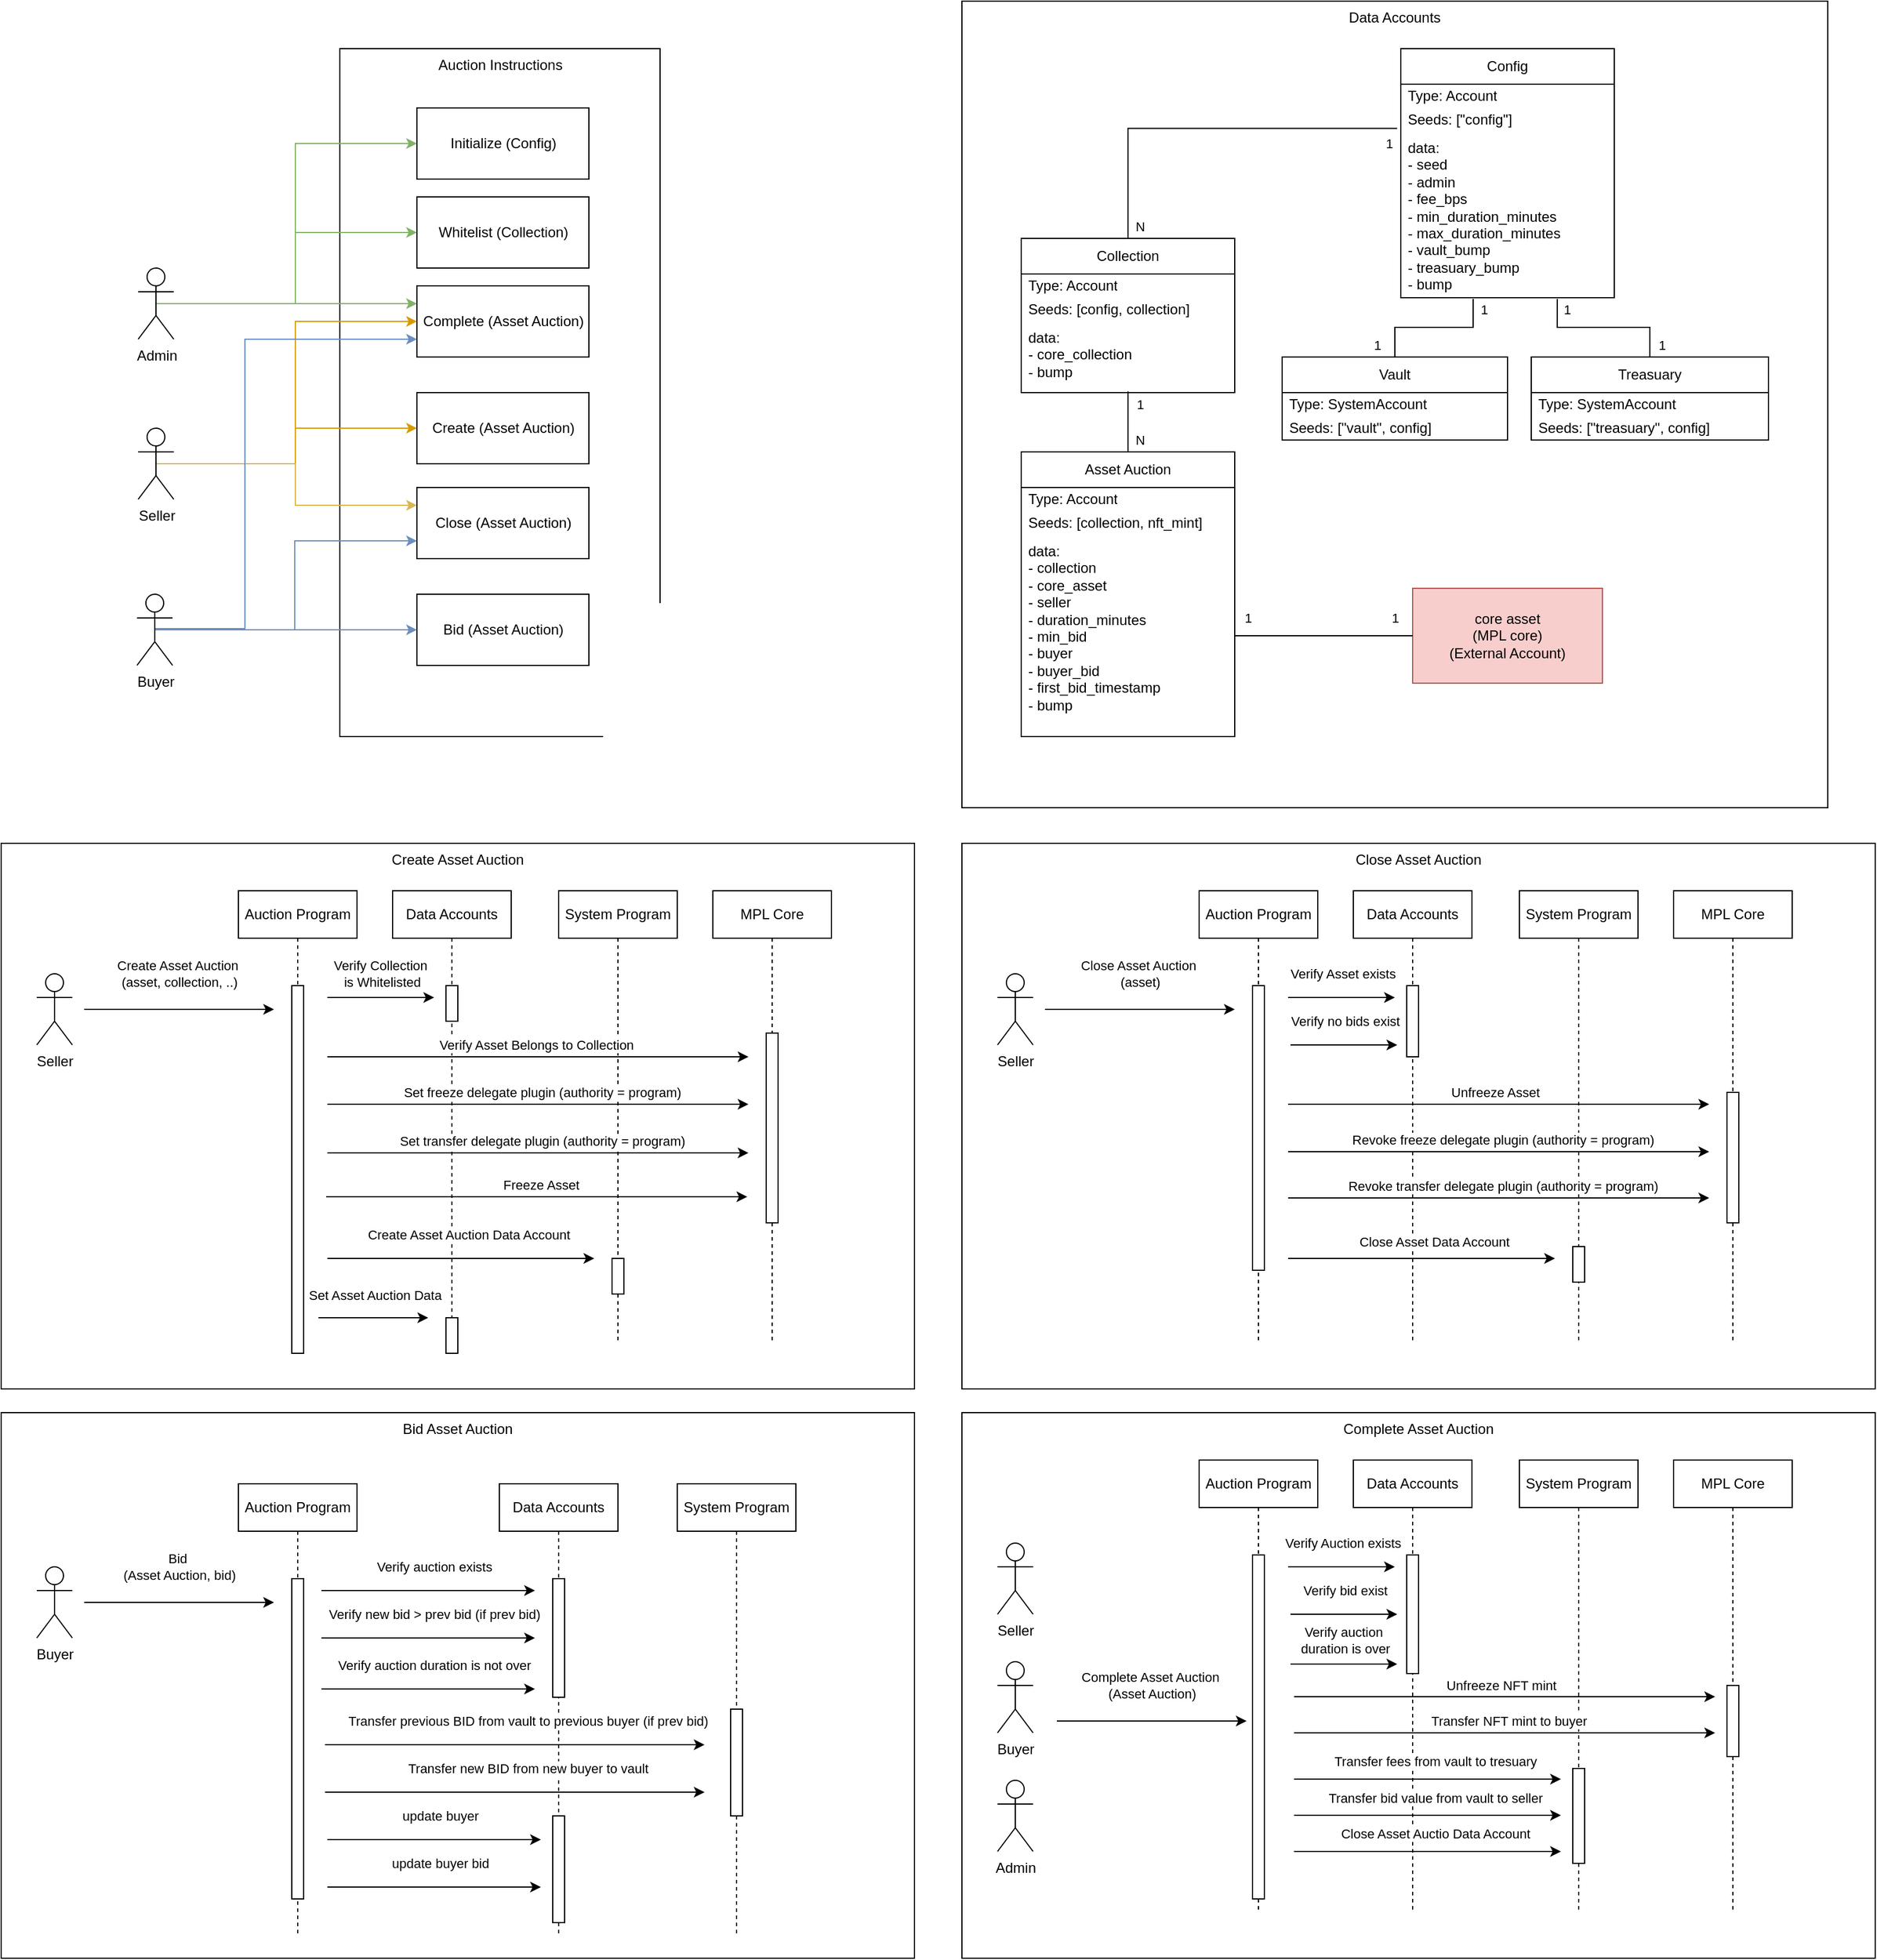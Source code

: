 <mxfile version="24.7.7">
  <diagram name="Page-1" id="YPRP4UBtz6tt8EcrqUHi">
    <mxGraphModel dx="2093" dy="923" grid="1" gridSize="10" guides="1" tooltips="1" connect="1" arrows="1" fold="1" page="1" pageScale="1" pageWidth="850" pageHeight="1100" math="0" shadow="0">
      <root>
        <mxCell id="0" />
        <mxCell id="1" parent="0" />
        <mxCell id="JdrKKOG5aQnSsmv1QIQW-145" value="Complete Asset Auction" style="rounded=0;whiteSpace=wrap;html=1;verticalAlign=top;" parent="1" vertex="1">
          <mxGeometry x="960" y="1280" width="770" height="460" as="geometry" />
        </mxCell>
        <mxCell id="JdrKKOG5aQnSsmv1QIQW-105" value="Bid Asset Auction" style="rounded=0;whiteSpace=wrap;html=1;verticalAlign=top;" parent="1" vertex="1">
          <mxGeometry x="150" y="1280" width="770" height="460" as="geometry" />
        </mxCell>
        <mxCell id="JdrKKOG5aQnSsmv1QIQW-34" value="Create Asset Auction" style="rounded=0;whiteSpace=wrap;html=1;verticalAlign=top;" parent="1" vertex="1">
          <mxGeometry x="150" y="800" width="770" height="460" as="geometry" />
        </mxCell>
        <mxCell id="jFKrFkZwxv34hfReOjeZ-21" value="Data Accounts" style="rounded=0;whiteSpace=wrap;html=1;horizontal=1;verticalAlign=top;" parent="1" vertex="1">
          <mxGeometry x="960" y="90" width="730" height="680" as="geometry" />
        </mxCell>
        <mxCell id="jFKrFkZwxv34hfReOjeZ-1" value="Auction Instructions" style="rounded=0;whiteSpace=wrap;html=1;horizontal=1;verticalAlign=top;" parent="1" vertex="1">
          <mxGeometry x="435.5" y="130" width="270" height="580" as="geometry" />
        </mxCell>
        <mxCell id="jFKrFkZwxv34hfReOjeZ-12" style="edgeStyle=orthogonalEdgeStyle;rounded=0;orthogonalLoop=1;jettySize=auto;html=1;exitX=0.5;exitY=0.5;exitDx=0;exitDy=0;exitPerimeter=0;entryX=0;entryY=0.5;entryDx=0;entryDy=0;fillColor=#d5e8d4;strokeColor=#82b366;" parent="1" source="jFKrFkZwxv34hfReOjeZ-2" target="jFKrFkZwxv34hfReOjeZ-6" edge="1">
          <mxGeometry relative="1" as="geometry" />
        </mxCell>
        <mxCell id="jFKrFkZwxv34hfReOjeZ-13" style="edgeStyle=orthogonalEdgeStyle;rounded=0;orthogonalLoop=1;jettySize=auto;html=1;exitX=0.5;exitY=0.5;exitDx=0;exitDy=0;exitPerimeter=0;entryX=0;entryY=0.5;entryDx=0;entryDy=0;fillColor=#d5e8d4;strokeColor=#82b366;" parent="1" source="jFKrFkZwxv34hfReOjeZ-2" target="jFKrFkZwxv34hfReOjeZ-7" edge="1">
          <mxGeometry relative="1" as="geometry" />
        </mxCell>
        <mxCell id="jFKrFkZwxv34hfReOjeZ-14" style="edgeStyle=orthogonalEdgeStyle;rounded=0;orthogonalLoop=1;jettySize=auto;html=1;exitX=0.5;exitY=0.5;exitDx=0;exitDy=0;exitPerimeter=0;entryX=0;entryY=0.25;entryDx=0;entryDy=0;fillColor=#d5e8d4;strokeColor=#82b366;" parent="1" source="jFKrFkZwxv34hfReOjeZ-2" target="jFKrFkZwxv34hfReOjeZ-11" edge="1">
          <mxGeometry relative="1" as="geometry" />
        </mxCell>
        <mxCell id="jFKrFkZwxv34hfReOjeZ-2" value="Admin" style="shape=umlActor;verticalLabelPosition=bottom;verticalAlign=top;html=1;outlineConnect=0;" parent="1" vertex="1">
          <mxGeometry x="265.5" y="315" width="30" height="60" as="geometry" />
        </mxCell>
        <mxCell id="jFKrFkZwxv34hfReOjeZ-15" style="edgeStyle=orthogonalEdgeStyle;rounded=0;orthogonalLoop=1;jettySize=auto;html=1;exitX=0.5;exitY=0.5;exitDx=0;exitDy=0;exitPerimeter=0;entryX=0;entryY=0.5;entryDx=0;entryDy=0;fillColor=#ffe6cc;strokeColor=#d79b00;" parent="1" source="jFKrFkZwxv34hfReOjeZ-4" target="jFKrFkZwxv34hfReOjeZ-11" edge="1">
          <mxGeometry relative="1" as="geometry" />
        </mxCell>
        <mxCell id="jFKrFkZwxv34hfReOjeZ-16" style="edgeStyle=orthogonalEdgeStyle;rounded=0;orthogonalLoop=1;jettySize=auto;html=1;exitX=0.5;exitY=0.5;exitDx=0;exitDy=0;exitPerimeter=0;entryX=0;entryY=0.5;entryDx=0;entryDy=0;fillColor=#ffe6cc;strokeColor=#d79b00;" parent="1" source="jFKrFkZwxv34hfReOjeZ-4" target="jFKrFkZwxv34hfReOjeZ-8" edge="1">
          <mxGeometry relative="1" as="geometry" />
        </mxCell>
        <mxCell id="jFKrFkZwxv34hfReOjeZ-17" style="edgeStyle=orthogonalEdgeStyle;rounded=0;orthogonalLoop=1;jettySize=auto;html=1;exitX=0.5;exitY=0.5;exitDx=0;exitDy=0;exitPerimeter=0;entryX=0;entryY=0.25;entryDx=0;entryDy=0;fillColor=#fff2cc;strokeColor=#d6b656;" parent="1" source="jFKrFkZwxv34hfReOjeZ-4" target="jFKrFkZwxv34hfReOjeZ-10" edge="1">
          <mxGeometry relative="1" as="geometry" />
        </mxCell>
        <mxCell id="jFKrFkZwxv34hfReOjeZ-4" value="Seller" style="shape=umlActor;verticalLabelPosition=bottom;verticalAlign=top;html=1;outlineConnect=0;" parent="1" vertex="1">
          <mxGeometry x="265.5" y="450" width="30" height="60" as="geometry" />
        </mxCell>
        <mxCell id="jFKrFkZwxv34hfReOjeZ-18" style="edgeStyle=orthogonalEdgeStyle;rounded=0;orthogonalLoop=1;jettySize=auto;html=1;exitX=0.5;exitY=0.5;exitDx=0;exitDy=0;exitPerimeter=0;entryX=0;entryY=0.75;entryDx=0;entryDy=0;fillColor=#dae8fc;strokeColor=#6c8ebf;" parent="1" source="jFKrFkZwxv34hfReOjeZ-5" target="jFKrFkZwxv34hfReOjeZ-11" edge="1">
          <mxGeometry relative="1" as="geometry">
            <Array as="points">
              <mxPoint x="355.5" y="619" />
              <mxPoint x="355.5" y="375" />
            </Array>
          </mxGeometry>
        </mxCell>
        <mxCell id="jFKrFkZwxv34hfReOjeZ-19" style="edgeStyle=orthogonalEdgeStyle;rounded=0;orthogonalLoop=1;jettySize=auto;html=1;exitX=0.5;exitY=0.5;exitDx=0;exitDy=0;exitPerimeter=0;entryX=0;entryY=0.75;entryDx=0;entryDy=0;fillColor=#dae8fc;strokeColor=#6c8ebf;" parent="1" source="jFKrFkZwxv34hfReOjeZ-5" target="jFKrFkZwxv34hfReOjeZ-10" edge="1">
          <mxGeometry relative="1" as="geometry" />
        </mxCell>
        <mxCell id="jFKrFkZwxv34hfReOjeZ-20" style="edgeStyle=orthogonalEdgeStyle;rounded=0;orthogonalLoop=1;jettySize=auto;html=1;exitX=0.5;exitY=0.5;exitDx=0;exitDy=0;exitPerimeter=0;entryX=0;entryY=0.5;entryDx=0;entryDy=0;fillColor=#dae8fc;strokeColor=#6c8ebf;" parent="1" source="jFKrFkZwxv34hfReOjeZ-5" target="jFKrFkZwxv34hfReOjeZ-9" edge="1">
          <mxGeometry relative="1" as="geometry" />
        </mxCell>
        <mxCell id="jFKrFkZwxv34hfReOjeZ-5" value="Buyer" style="shape=umlActor;verticalLabelPosition=bottom;verticalAlign=top;html=1;outlineConnect=0;" parent="1" vertex="1">
          <mxGeometry x="264.5" y="590" width="30" height="60" as="geometry" />
        </mxCell>
        <mxCell id="jFKrFkZwxv34hfReOjeZ-6" value="Initialize (Config)" style="rounded=0;whiteSpace=wrap;html=1;" parent="1" vertex="1">
          <mxGeometry x="500.5" y="180" width="145" height="60" as="geometry" />
        </mxCell>
        <mxCell id="jFKrFkZwxv34hfReOjeZ-7" value="Whitelist (Collection)" style="rounded=0;whiteSpace=wrap;html=1;" parent="1" vertex="1">
          <mxGeometry x="500.5" y="255" width="145" height="60" as="geometry" />
        </mxCell>
        <mxCell id="jFKrFkZwxv34hfReOjeZ-8" value="Create (Asset Auction)" style="rounded=0;whiteSpace=wrap;html=1;" parent="1" vertex="1">
          <mxGeometry x="500.5" y="420" width="145" height="60" as="geometry" />
        </mxCell>
        <mxCell id="jFKrFkZwxv34hfReOjeZ-9" value="Bid (Asset Auction)" style="rounded=0;whiteSpace=wrap;html=1;" parent="1" vertex="1">
          <mxGeometry x="500.5" y="590" width="145" height="60" as="geometry" />
        </mxCell>
        <mxCell id="jFKrFkZwxv34hfReOjeZ-10" value="Close (Asset Auction)" style="rounded=0;whiteSpace=wrap;html=1;" parent="1" vertex="1">
          <mxGeometry x="500.5" y="500" width="145" height="60" as="geometry" />
        </mxCell>
        <mxCell id="jFKrFkZwxv34hfReOjeZ-11" value="Complete (Asset Auction)" style="rounded=0;whiteSpace=wrap;html=1;" parent="1" vertex="1">
          <mxGeometry x="500.5" y="330" width="145" height="60" as="geometry" />
        </mxCell>
        <mxCell id="jFKrFkZwxv34hfReOjeZ-54" value="Asset Auction" style="swimlane;fontStyle=0;childLayout=stackLayout;horizontal=1;startSize=30;horizontalStack=0;resizeParent=1;resizeParentMax=0;resizeLast=0;collapsible=1;marginBottom=0;whiteSpace=wrap;html=1;" parent="1" vertex="1">
          <mxGeometry x="1010" y="470" width="180" height="240" as="geometry">
            <mxRectangle x="1140" y="400" width="130" height="30" as="alternateBounds" />
          </mxGeometry>
        </mxCell>
        <mxCell id="jFKrFkZwxv34hfReOjeZ-55" value="Type: Account" style="text;strokeColor=none;fillColor=none;align=left;verticalAlign=middle;spacingLeft=4;spacingRight=4;overflow=hidden;points=[[0,0.5],[1,0.5]];portConstraint=eastwest;rotatable=0;whiteSpace=wrap;html=1;" parent="jFKrFkZwxv34hfReOjeZ-54" vertex="1">
          <mxGeometry y="30" width="180" height="20" as="geometry" />
        </mxCell>
        <mxCell id="jFKrFkZwxv34hfReOjeZ-56" value="Seeds: [collection, nft_mint]" style="text;strokeColor=none;fillColor=none;align=left;verticalAlign=middle;spacingLeft=4;spacingRight=4;overflow=hidden;points=[[0,0.5],[1,0.5]];portConstraint=eastwest;rotatable=0;whiteSpace=wrap;html=1;" parent="jFKrFkZwxv34hfReOjeZ-54" vertex="1">
          <mxGeometry y="50" width="180" height="20" as="geometry" />
        </mxCell>
        <mxCell id="jFKrFkZwxv34hfReOjeZ-57" value="data:&lt;div&gt;&lt;div&gt;- collection&lt;/div&gt;&lt;div&gt;- core_asset&lt;/div&gt;&lt;div&gt;- seller&lt;/div&gt;&lt;div&gt;- duration_minutes&lt;/div&gt;&lt;div&gt;- min_bid&lt;/div&gt;&lt;div&gt;- buyer&lt;/div&gt;&lt;div&gt;- buyer_bid&lt;/div&gt;&lt;div&gt;- first_bid_timestamp&lt;/div&gt;&lt;div&gt;- bump&lt;/div&gt;&lt;/div&gt;" style="text;strokeColor=none;fillColor=none;align=left;verticalAlign=top;spacingLeft=4;spacingRight=4;overflow=hidden;points=[[0,0.5],[1,0.5]];portConstraint=eastwest;rotatable=0;whiteSpace=wrap;html=1;" parent="jFKrFkZwxv34hfReOjeZ-54" vertex="1">
          <mxGeometry y="70" width="180" height="170" as="geometry" />
        </mxCell>
        <mxCell id="jFKrFkZwxv34hfReOjeZ-64" value="core asset&lt;div&gt;&lt;span style=&quot;background-color: initial;&quot;&gt;(MPL core)&lt;/span&gt;&lt;div&gt;(External Account)&lt;/div&gt;&lt;/div&gt;" style="rounded=0;whiteSpace=wrap;html=1;fillColor=#f8cecc;strokeColor=#b85450;" parent="1" vertex="1">
          <mxGeometry x="1340" y="585" width="160" height="80" as="geometry" />
        </mxCell>
        <mxCell id="jFKrFkZwxv34hfReOjeZ-65" value="1" style="edgeStyle=orthogonalEdgeStyle;rounded=0;orthogonalLoop=1;jettySize=auto;html=1;exitX=0;exitY=0.5;exitDx=0;exitDy=0;entryX=1;entryY=0.5;entryDx=0;entryDy=0;endArrow=none;endFill=0;" parent="1" source="jFKrFkZwxv34hfReOjeZ-64" target="jFKrFkZwxv34hfReOjeZ-57" edge="1">
          <mxGeometry x="-0.8" y="-15" relative="1" as="geometry">
            <mxPoint as="offset" />
          </mxGeometry>
        </mxCell>
        <mxCell id="jFKrFkZwxv34hfReOjeZ-66" value="1" style="edgeLabel;html=1;align=center;verticalAlign=middle;resizable=0;points=[];" parent="jFKrFkZwxv34hfReOjeZ-65" vertex="1" connectable="0">
          <mxGeometry x="0.049" y="-5" relative="1" as="geometry">
            <mxPoint x="-61" y="-10" as="offset" />
          </mxGeometry>
        </mxCell>
        <mxCell id="jFKrFkZwxv34hfReOjeZ-67" value="Collection" style="swimlane;fontStyle=0;childLayout=stackLayout;horizontal=1;startSize=30;horizontalStack=0;resizeParent=1;resizeParentMax=0;resizeLast=0;collapsible=1;marginBottom=0;whiteSpace=wrap;html=1;" parent="1" vertex="1">
          <mxGeometry x="1010" y="290" width="180" height="130" as="geometry">
            <mxRectangle x="1140" y="400" width="130" height="30" as="alternateBounds" />
          </mxGeometry>
        </mxCell>
        <mxCell id="jFKrFkZwxv34hfReOjeZ-68" value="Type: Account" style="text;strokeColor=none;fillColor=none;align=left;verticalAlign=middle;spacingLeft=4;spacingRight=4;overflow=hidden;points=[[0,0.5],[1,0.5]];portConstraint=eastwest;rotatable=0;whiteSpace=wrap;html=1;" parent="jFKrFkZwxv34hfReOjeZ-67" vertex="1">
          <mxGeometry y="30" width="180" height="20" as="geometry" />
        </mxCell>
        <mxCell id="jFKrFkZwxv34hfReOjeZ-69" value="Seeds: [config, collection]" style="text;strokeColor=none;fillColor=none;align=left;verticalAlign=middle;spacingLeft=4;spacingRight=4;overflow=hidden;points=[[0,0.5],[1,0.5]];portConstraint=eastwest;rotatable=0;whiteSpace=wrap;html=1;" parent="jFKrFkZwxv34hfReOjeZ-67" vertex="1">
          <mxGeometry y="50" width="180" height="20" as="geometry" />
        </mxCell>
        <mxCell id="jFKrFkZwxv34hfReOjeZ-70" value="data:&lt;div&gt;&lt;div&gt;- core_&lt;span style=&quot;background-color: initial;&quot;&gt;collection&lt;/span&gt;&lt;/div&gt;&lt;div&gt;- bump&lt;/div&gt;&lt;/div&gt;" style="text;strokeColor=none;fillColor=none;align=left;verticalAlign=top;spacingLeft=4;spacingRight=4;overflow=hidden;points=[[0,0.5],[1,0.5]];portConstraint=eastwest;rotatable=0;whiteSpace=wrap;html=1;" parent="jFKrFkZwxv34hfReOjeZ-67" vertex="1">
          <mxGeometry y="70" width="180" height="60" as="geometry" />
        </mxCell>
        <mxCell id="jFKrFkZwxv34hfReOjeZ-71" value="Vault" style="swimlane;fontStyle=0;childLayout=stackLayout;horizontal=1;startSize=30;horizontalStack=0;resizeParent=1;resizeParentMax=0;resizeLast=0;collapsible=1;marginBottom=0;whiteSpace=wrap;html=1;" parent="1" vertex="1">
          <mxGeometry x="1230" y="390" width="190" height="70" as="geometry">
            <mxRectangle x="1140" y="400" width="130" height="30" as="alternateBounds" />
          </mxGeometry>
        </mxCell>
        <mxCell id="jFKrFkZwxv34hfReOjeZ-72" value="Type: SystemAccount" style="text;strokeColor=none;fillColor=none;align=left;verticalAlign=middle;spacingLeft=4;spacingRight=4;overflow=hidden;points=[[0,0.5],[1,0.5]];portConstraint=eastwest;rotatable=0;whiteSpace=wrap;html=1;" parent="jFKrFkZwxv34hfReOjeZ-71" vertex="1">
          <mxGeometry y="30" width="190" height="20" as="geometry" />
        </mxCell>
        <mxCell id="jFKrFkZwxv34hfReOjeZ-73" value="Seeds: [&quot;vault&quot;, config]" style="text;strokeColor=none;fillColor=none;align=left;verticalAlign=middle;spacingLeft=4;spacingRight=4;overflow=hidden;points=[[0,0.5],[1,0.5]];portConstraint=eastwest;rotatable=0;whiteSpace=wrap;html=1;" parent="jFKrFkZwxv34hfReOjeZ-71" vertex="1">
          <mxGeometry y="50" width="190" height="20" as="geometry" />
        </mxCell>
        <mxCell id="jFKrFkZwxv34hfReOjeZ-75" value="Treasuary" style="swimlane;fontStyle=0;childLayout=stackLayout;horizontal=1;startSize=30;horizontalStack=0;resizeParent=1;resizeParentMax=0;resizeLast=0;collapsible=1;marginBottom=0;whiteSpace=wrap;html=1;" parent="1" vertex="1">
          <mxGeometry x="1440" y="390" width="200" height="70" as="geometry">
            <mxRectangle x="1140" y="400" width="130" height="30" as="alternateBounds" />
          </mxGeometry>
        </mxCell>
        <mxCell id="jFKrFkZwxv34hfReOjeZ-76" value="Type: SystemAccount" style="text;strokeColor=none;fillColor=none;align=left;verticalAlign=middle;spacingLeft=4;spacingRight=4;overflow=hidden;points=[[0,0.5],[1,0.5]];portConstraint=eastwest;rotatable=0;whiteSpace=wrap;html=1;" parent="jFKrFkZwxv34hfReOjeZ-75" vertex="1">
          <mxGeometry y="30" width="200" height="20" as="geometry" />
        </mxCell>
        <mxCell id="jFKrFkZwxv34hfReOjeZ-77" value="Seeds: [&quot;treasuary&quot;, config]" style="text;strokeColor=none;fillColor=none;align=left;verticalAlign=middle;spacingLeft=4;spacingRight=4;overflow=hidden;points=[[0,0.5],[1,0.5]];portConstraint=eastwest;rotatable=0;whiteSpace=wrap;html=1;" parent="jFKrFkZwxv34hfReOjeZ-75" vertex="1">
          <mxGeometry y="50" width="200" height="20" as="geometry" />
        </mxCell>
        <mxCell id="jFKrFkZwxv34hfReOjeZ-78" value="&lt;div&gt;&lt;span style=&quot;background-color: initial;&quot;&gt;Config&lt;/span&gt;&lt;br&gt;&lt;/div&gt;" style="swimlane;fontStyle=0;childLayout=stackLayout;horizontal=1;startSize=30;horizontalStack=0;resizeParent=1;resizeParentMax=0;resizeLast=0;collapsible=1;marginBottom=0;whiteSpace=wrap;html=1;" parent="1" vertex="1">
          <mxGeometry x="1330" y="130" width="180" height="210" as="geometry">
            <mxRectangle x="1140" y="400" width="130" height="30" as="alternateBounds" />
          </mxGeometry>
        </mxCell>
        <mxCell id="jFKrFkZwxv34hfReOjeZ-79" value="Type: Account" style="text;strokeColor=none;fillColor=none;align=left;verticalAlign=middle;spacingLeft=4;spacingRight=4;overflow=hidden;points=[[0,0.5],[1,0.5]];portConstraint=eastwest;rotatable=0;whiteSpace=wrap;html=1;" parent="jFKrFkZwxv34hfReOjeZ-78" vertex="1">
          <mxGeometry y="30" width="180" height="20" as="geometry" />
        </mxCell>
        <mxCell id="jFKrFkZwxv34hfReOjeZ-80" value="Seeds: [&quot;config&quot;]" style="text;strokeColor=none;fillColor=none;align=left;verticalAlign=middle;spacingLeft=4;spacingRight=4;overflow=hidden;points=[[0,0.5],[1,0.5]];portConstraint=eastwest;rotatable=0;whiteSpace=wrap;html=1;" parent="jFKrFkZwxv34hfReOjeZ-78" vertex="1">
          <mxGeometry y="50" width="180" height="20" as="geometry" />
        </mxCell>
        <mxCell id="jFKrFkZwxv34hfReOjeZ-81" value="data:&lt;div&gt;- seed&lt;br&gt;&lt;div&gt;&lt;div&gt;- admin&lt;/div&gt;&lt;div&gt;- fee_bps&lt;/div&gt;&lt;div&gt;- min_duration_minutes&lt;/div&gt;&lt;div&gt;- max_duration_minutes&lt;/div&gt;&lt;div&gt;- vault_bump&lt;br&gt;&lt;/div&gt;&lt;div&gt;- treasuary_bump&lt;/div&gt;&lt;div&gt;- bump&lt;/div&gt;&lt;/div&gt;&lt;/div&gt;" style="text;strokeColor=none;fillColor=none;align=left;verticalAlign=top;spacingLeft=4;spacingRight=4;overflow=hidden;points=[[0,0.5],[1,0.5]];portConstraint=eastwest;rotatable=0;whiteSpace=wrap;html=1;" parent="jFKrFkZwxv34hfReOjeZ-78" vertex="1">
          <mxGeometry y="70" width="180" height="140" as="geometry" />
        </mxCell>
        <mxCell id="jFKrFkZwxv34hfReOjeZ-82" value="1" style="edgeStyle=orthogonalEdgeStyle;rounded=0;orthogonalLoop=1;jettySize=auto;html=1;exitX=0.5;exitY=0;exitDx=0;exitDy=0;entryX=0.5;entryY=0.983;entryDx=0;entryDy=0;entryPerimeter=0;endArrow=none;endFill=0;" parent="1" source="jFKrFkZwxv34hfReOjeZ-54" target="jFKrFkZwxv34hfReOjeZ-70" edge="1">
          <mxGeometry x="0.568" y="-10" relative="1" as="geometry">
            <mxPoint as="offset" />
          </mxGeometry>
        </mxCell>
        <mxCell id="jFKrFkZwxv34hfReOjeZ-84" value="N" style="edgeLabel;html=1;align=center;verticalAlign=middle;resizable=0;points=[];" parent="jFKrFkZwxv34hfReOjeZ-82" vertex="1" connectable="0">
          <mxGeometry x="0.019" relative="1" as="geometry">
            <mxPoint x="10" y="16" as="offset" />
          </mxGeometry>
        </mxCell>
        <mxCell id="jFKrFkZwxv34hfReOjeZ-85" style="edgeStyle=orthogonalEdgeStyle;rounded=0;orthogonalLoop=1;jettySize=auto;html=1;exitX=0.5;exitY=0;exitDx=0;exitDy=0;entryX=-0.017;entryY=-0.02;entryDx=0;entryDy=0;entryPerimeter=0;endArrow=none;endFill=0;" parent="1" source="jFKrFkZwxv34hfReOjeZ-67" target="jFKrFkZwxv34hfReOjeZ-81" edge="1">
          <mxGeometry relative="1" as="geometry" />
        </mxCell>
        <mxCell id="jFKrFkZwxv34hfReOjeZ-86" value="N" style="edgeLabel;html=1;align=center;verticalAlign=middle;resizable=0;points=[];" parent="jFKrFkZwxv34hfReOjeZ-85" vertex="1" connectable="0">
          <mxGeometry x="-0.812" y="-3" relative="1" as="geometry">
            <mxPoint x="7" y="20" as="offset" />
          </mxGeometry>
        </mxCell>
        <mxCell id="jFKrFkZwxv34hfReOjeZ-87" value="1" style="edgeLabel;html=1;align=center;verticalAlign=middle;resizable=0;points=[];" parent="jFKrFkZwxv34hfReOjeZ-85" vertex="1" connectable="0">
          <mxGeometry x="-0.78" y="-1" relative="1" as="geometry">
            <mxPoint x="219" y="-45" as="offset" />
          </mxGeometry>
        </mxCell>
        <mxCell id="sSLwuyjbhHFAHyUDQR4J-1" value="1" style="edgeStyle=orthogonalEdgeStyle;rounded=0;orthogonalLoop=1;jettySize=auto;html=1;exitX=0.5;exitY=0;exitDx=0;exitDy=0;entryX=0.339;entryY=1.007;entryDx=0;entryDy=0;entryPerimeter=0;endArrow=none;endFill=0;" parent="1" source="jFKrFkZwxv34hfReOjeZ-71" target="jFKrFkZwxv34hfReOjeZ-81" edge="1">
          <mxGeometry x="-0.826" y="15" relative="1" as="geometry">
            <Array as="points">
              <mxPoint x="1325" y="365" />
              <mxPoint x="1391" y="365" />
            </Array>
            <mxPoint as="offset" />
          </mxGeometry>
        </mxCell>
        <mxCell id="sSLwuyjbhHFAHyUDQR4J-5" value="1" style="edgeLabel;html=1;align=center;verticalAlign=middle;resizable=0;points=[];" parent="sSLwuyjbhHFAHyUDQR4J-1" vertex="1" connectable="0">
          <mxGeometry x="0.408" y="2" relative="1" as="geometry">
            <mxPoint x="19" y="-13" as="offset" />
          </mxGeometry>
        </mxCell>
        <mxCell id="sSLwuyjbhHFAHyUDQR4J-2" style="edgeStyle=orthogonalEdgeStyle;rounded=0;orthogonalLoop=1;jettySize=auto;html=1;exitX=0.5;exitY=0;exitDx=0;exitDy=0;entryX=0.733;entryY=1.007;entryDx=0;entryDy=0;entryPerimeter=0;endArrow=none;endFill=0;" parent="1" source="jFKrFkZwxv34hfReOjeZ-75" target="jFKrFkZwxv34hfReOjeZ-81" edge="1">
          <mxGeometry relative="1" as="geometry" />
        </mxCell>
        <mxCell id="sSLwuyjbhHFAHyUDQR4J-3" value="1" style="edgeLabel;html=1;align=center;verticalAlign=middle;resizable=0;points=[];" parent="sSLwuyjbhHFAHyUDQR4J-2" vertex="1" connectable="0">
          <mxGeometry x="0.495" y="-3" relative="1" as="geometry">
            <mxPoint x="80" y="18" as="offset" />
          </mxGeometry>
        </mxCell>
        <mxCell id="sSLwuyjbhHFAHyUDQR4J-4" value="1" style="edgeLabel;html=1;align=center;verticalAlign=middle;resizable=0;points=[];" parent="sSLwuyjbhHFAHyUDQR4J-2" vertex="1" connectable="0">
          <mxGeometry x="0.259" y="-2" relative="1" as="geometry">
            <mxPoint x="-15" y="-13" as="offset" />
          </mxGeometry>
        </mxCell>
        <mxCell id="JdrKKOG5aQnSsmv1QIQW-2" value="Seller" style="shape=umlActor;verticalLabelPosition=bottom;verticalAlign=top;html=1;outlineConnect=0;" parent="1" vertex="1">
          <mxGeometry x="180" y="910" width="30" height="60" as="geometry" />
        </mxCell>
        <mxCell id="JdrKKOG5aQnSsmv1QIQW-3" value="Auction Program" style="shape=umlLifeline;perimeter=lifelinePerimeter;whiteSpace=wrap;html=1;container=1;dropTarget=0;collapsible=0;recursiveResize=0;outlineConnect=0;portConstraint=eastwest;newEdgeStyle={&quot;edgeStyle&quot;:&quot;elbowEdgeStyle&quot;,&quot;elbow&quot;:&quot;vertical&quot;,&quot;curved&quot;:0,&quot;rounded&quot;:0};" parent="1" vertex="1">
          <mxGeometry x="350" y="840" width="100" height="390" as="geometry" />
        </mxCell>
        <mxCell id="JdrKKOG5aQnSsmv1QIQW-11" value="" style="html=1;points=[[0,0,0,0,5],[0,1,0,0,-5],[1,0,0,0,5],[1,1,0,0,-5]];perimeter=orthogonalPerimeter;outlineConnect=0;targetShapes=umlLifeline;portConstraint=eastwest;newEdgeStyle={&quot;curved&quot;:0,&quot;rounded&quot;:0};" parent="JdrKKOG5aQnSsmv1QIQW-3" vertex="1">
          <mxGeometry x="45" y="80" width="10" height="310" as="geometry" />
        </mxCell>
        <mxCell id="JdrKKOG5aQnSsmv1QIQW-4" value="System Program" style="shape=umlLifeline;perimeter=lifelinePerimeter;whiteSpace=wrap;html=1;container=1;dropTarget=0;collapsible=0;recursiveResize=0;outlineConnect=0;portConstraint=eastwest;newEdgeStyle={&quot;edgeStyle&quot;:&quot;elbowEdgeStyle&quot;,&quot;elbow&quot;:&quot;vertical&quot;,&quot;curved&quot;:0,&quot;rounded&quot;:0};" parent="1" vertex="1">
          <mxGeometry x="620" y="840" width="100" height="380" as="geometry" />
        </mxCell>
        <mxCell id="JdrKKOG5aQnSsmv1QIQW-25" value="" style="html=1;points=[[0,0,0,0,5],[0,1,0,0,-5],[1,0,0,0,5],[1,1,0,0,-5]];perimeter=orthogonalPerimeter;outlineConnect=0;targetShapes=umlLifeline;portConstraint=eastwest;newEdgeStyle={&quot;curved&quot;:0,&quot;rounded&quot;:0};" parent="JdrKKOG5aQnSsmv1QIQW-4" vertex="1">
          <mxGeometry x="45" y="310" width="10" height="30" as="geometry" />
        </mxCell>
        <mxCell id="JdrKKOG5aQnSsmv1QIQW-12" value="Data Accounts" style="shape=umlLifeline;perimeter=lifelinePerimeter;whiteSpace=wrap;html=1;container=1;dropTarget=0;collapsible=0;recursiveResize=0;outlineConnect=0;portConstraint=eastwest;newEdgeStyle={&quot;edgeStyle&quot;:&quot;elbowEdgeStyle&quot;,&quot;elbow&quot;:&quot;vertical&quot;,&quot;curved&quot;:0,&quot;rounded&quot;:0};" parent="1" vertex="1">
          <mxGeometry x="480" y="840" width="100" height="390" as="geometry" />
        </mxCell>
        <mxCell id="JdrKKOG5aQnSsmv1QIQW-13" value="" style="html=1;points=[[0,0,0,0,5],[0,1,0,0,-5],[1,0,0,0,5],[1,1,0,0,-5]];perimeter=orthogonalPerimeter;outlineConnect=0;targetShapes=umlLifeline;portConstraint=eastwest;newEdgeStyle={&quot;curved&quot;:0,&quot;rounded&quot;:0};" parent="JdrKKOG5aQnSsmv1QIQW-12" vertex="1">
          <mxGeometry x="45" y="80" width="10" height="30" as="geometry" />
        </mxCell>
        <mxCell id="5O9y5IhevSC5KEVwH-e6-6" value="" style="html=1;points=[[0,0,0,0,5],[0,1,0,0,-5],[1,0,0,0,5],[1,1,0,0,-5]];perimeter=orthogonalPerimeter;outlineConnect=0;targetShapes=umlLifeline;portConstraint=eastwest;newEdgeStyle={&quot;curved&quot;:0,&quot;rounded&quot;:0};" vertex="1" parent="JdrKKOG5aQnSsmv1QIQW-12">
          <mxGeometry x="45" y="360" width="10" height="30" as="geometry" />
        </mxCell>
        <mxCell id="JdrKKOG5aQnSsmv1QIQW-14" value="MPL Core" style="shape=umlLifeline;perimeter=lifelinePerimeter;whiteSpace=wrap;html=1;container=1;dropTarget=0;collapsible=0;recursiveResize=0;outlineConnect=0;portConstraint=eastwest;newEdgeStyle={&quot;edgeStyle&quot;:&quot;elbowEdgeStyle&quot;,&quot;elbow&quot;:&quot;vertical&quot;,&quot;curved&quot;:0,&quot;rounded&quot;:0};" parent="1" vertex="1">
          <mxGeometry x="750" y="840" width="100" height="380" as="geometry" />
        </mxCell>
        <mxCell id="JdrKKOG5aQnSsmv1QIQW-20" value="" style="html=1;points=[[0,0,0,0,5],[0,1,0,0,-5],[1,0,0,0,5],[1,1,0,0,-5]];perimeter=orthogonalPerimeter;outlineConnect=0;targetShapes=umlLifeline;portConstraint=eastwest;newEdgeStyle={&quot;curved&quot;:0,&quot;rounded&quot;:0};" parent="JdrKKOG5aQnSsmv1QIQW-14" vertex="1">
          <mxGeometry x="45" y="120" width="10" height="160" as="geometry" />
        </mxCell>
        <mxCell id="JdrKKOG5aQnSsmv1QIQW-15" value="" style="endArrow=classic;html=1;rounded=0;" parent="1" edge="1">
          <mxGeometry width="50" height="50" relative="1" as="geometry">
            <mxPoint x="220" y="940" as="sourcePoint" />
            <mxPoint x="380" y="940" as="targetPoint" />
          </mxGeometry>
        </mxCell>
        <mxCell id="JdrKKOG5aQnSsmv1QIQW-16" value="Create Asset Auction&amp;nbsp;&lt;div&gt;(asset, collection, ..)&lt;/div&gt;" style="edgeLabel;html=1;align=center;verticalAlign=middle;resizable=0;points=[];" parent="JdrKKOG5aQnSsmv1QIQW-15" vertex="1" connectable="0">
          <mxGeometry x="0.095" relative="1" as="geometry">
            <mxPoint x="-8" y="-30" as="offset" />
          </mxGeometry>
        </mxCell>
        <mxCell id="JdrKKOG5aQnSsmv1QIQW-17" value="" style="endArrow=classic;html=1;rounded=0;" parent="1" edge="1">
          <mxGeometry width="50" height="50" relative="1" as="geometry">
            <mxPoint x="425" y="930" as="sourcePoint" />
            <mxPoint x="515" y="930" as="targetPoint" />
          </mxGeometry>
        </mxCell>
        <mxCell id="JdrKKOG5aQnSsmv1QIQW-18" value="Verify Collection&amp;nbsp;&lt;div&gt;is Whitelisted&lt;/div&gt;" style="edgeLabel;html=1;align=center;verticalAlign=middle;resizable=0;points=[];" parent="JdrKKOG5aQnSsmv1QIQW-17" vertex="1" connectable="0">
          <mxGeometry x="0.095" relative="1" as="geometry">
            <mxPoint x="-4" y="-20" as="offset" />
          </mxGeometry>
        </mxCell>
        <mxCell id="JdrKKOG5aQnSsmv1QIQW-21" value="" style="endArrow=classic;html=1;rounded=0;" parent="1" edge="1">
          <mxGeometry width="50" height="50" relative="1" as="geometry">
            <mxPoint x="425" y="980" as="sourcePoint" />
            <mxPoint x="780" y="980" as="targetPoint" />
          </mxGeometry>
        </mxCell>
        <mxCell id="JdrKKOG5aQnSsmv1QIQW-22" value="Verify Asset Belongs to Collection" style="edgeLabel;html=1;align=center;verticalAlign=middle;resizable=0;points=[];" parent="JdrKKOG5aQnSsmv1QIQW-21" vertex="1" connectable="0">
          <mxGeometry x="0.095" relative="1" as="geometry">
            <mxPoint x="-19" y="-10" as="offset" />
          </mxGeometry>
        </mxCell>
        <mxCell id="JdrKKOG5aQnSsmv1QIQW-23" value="" style="endArrow=classic;html=1;rounded=0;" parent="1" edge="1">
          <mxGeometry width="50" height="50" relative="1" as="geometry">
            <mxPoint x="425" y="1150" as="sourcePoint" />
            <mxPoint x="650" y="1150" as="targetPoint" />
          </mxGeometry>
        </mxCell>
        <mxCell id="JdrKKOG5aQnSsmv1QIQW-24" value="Create Asset Auction Data Account" style="edgeLabel;html=1;align=center;verticalAlign=middle;resizable=0;points=[];" parent="JdrKKOG5aQnSsmv1QIQW-23" vertex="1" connectable="0">
          <mxGeometry x="0.095" relative="1" as="geometry">
            <mxPoint x="-4" y="-20" as="offset" />
          </mxGeometry>
        </mxCell>
        <mxCell id="JdrKKOG5aQnSsmv1QIQW-26" value="" style="endArrow=classic;html=1;rounded=0;" parent="1" edge="1">
          <mxGeometry width="50" height="50" relative="1" as="geometry">
            <mxPoint x="425" y="1061" as="sourcePoint" />
            <mxPoint x="780" y="1061" as="targetPoint" />
          </mxGeometry>
        </mxCell>
        <mxCell id="JdrKKOG5aQnSsmv1QIQW-27" value="Set transfer delegate plugin (authority = program)" style="edgeLabel;html=1;align=center;verticalAlign=middle;resizable=0;points=[];" parent="JdrKKOG5aQnSsmv1QIQW-26" vertex="1" connectable="0">
          <mxGeometry x="0.095" relative="1" as="geometry">
            <mxPoint x="-14" y="-10" as="offset" />
          </mxGeometry>
        </mxCell>
        <mxCell id="JdrKKOG5aQnSsmv1QIQW-28" value="" style="endArrow=classic;html=1;rounded=0;" parent="1" edge="1">
          <mxGeometry width="50" height="50" relative="1" as="geometry">
            <mxPoint x="425" y="1020" as="sourcePoint" />
            <mxPoint x="780" y="1020" as="targetPoint" />
          </mxGeometry>
        </mxCell>
        <mxCell id="JdrKKOG5aQnSsmv1QIQW-29" value="Set freeze delegate plugin (authority = program)" style="edgeLabel;html=1;align=center;verticalAlign=middle;resizable=0;points=[];" parent="JdrKKOG5aQnSsmv1QIQW-28" vertex="1" connectable="0">
          <mxGeometry x="0.095" relative="1" as="geometry">
            <mxPoint x="-14" y="-10" as="offset" />
          </mxGeometry>
        </mxCell>
        <mxCell id="JdrKKOG5aQnSsmv1QIQW-31" value="" style="endArrow=classic;html=1;rounded=0;" parent="1" edge="1">
          <mxGeometry width="50" height="50" relative="1" as="geometry">
            <mxPoint x="424" y="1098" as="sourcePoint" />
            <mxPoint x="779" y="1098" as="targetPoint" />
          </mxGeometry>
        </mxCell>
        <mxCell id="JdrKKOG5aQnSsmv1QIQW-32" value="Freeze Asset" style="edgeLabel;html=1;align=center;verticalAlign=middle;resizable=0;points=[];" parent="JdrKKOG5aQnSsmv1QIQW-31" vertex="1" connectable="0">
          <mxGeometry x="0.095" relative="1" as="geometry">
            <mxPoint x="-14" y="-10" as="offset" />
          </mxGeometry>
        </mxCell>
        <mxCell id="JdrKKOG5aQnSsmv1QIQW-37" value="Close Asset Auction" style="rounded=0;whiteSpace=wrap;html=1;verticalAlign=top;" parent="1" vertex="1">
          <mxGeometry x="960" y="800" width="770" height="460" as="geometry" />
        </mxCell>
        <mxCell id="JdrKKOG5aQnSsmv1QIQW-38" value="Seller" style="shape=umlActor;verticalLabelPosition=bottom;verticalAlign=top;html=1;outlineConnect=0;" parent="1" vertex="1">
          <mxGeometry x="990" y="910" width="30" height="60" as="geometry" />
        </mxCell>
        <mxCell id="JdrKKOG5aQnSsmv1QIQW-39" value="Auction Program" style="shape=umlLifeline;perimeter=lifelinePerimeter;whiteSpace=wrap;html=1;container=1;dropTarget=0;collapsible=0;recursiveResize=0;outlineConnect=0;portConstraint=eastwest;newEdgeStyle={&quot;edgeStyle&quot;:&quot;elbowEdgeStyle&quot;,&quot;elbow&quot;:&quot;vertical&quot;,&quot;curved&quot;:0,&quot;rounded&quot;:0};" parent="1" vertex="1">
          <mxGeometry x="1160" y="840" width="100" height="380" as="geometry" />
        </mxCell>
        <mxCell id="JdrKKOG5aQnSsmv1QIQW-40" value="" style="html=1;points=[[0,0,0,0,5],[0,1,0,0,-5],[1,0,0,0,5],[1,1,0,0,-5]];perimeter=orthogonalPerimeter;outlineConnect=0;targetShapes=umlLifeline;portConstraint=eastwest;newEdgeStyle={&quot;curved&quot;:0,&quot;rounded&quot;:0};" parent="JdrKKOG5aQnSsmv1QIQW-39" vertex="1">
          <mxGeometry x="45" y="80" width="10" height="240" as="geometry" />
        </mxCell>
        <mxCell id="JdrKKOG5aQnSsmv1QIQW-41" value="System Program" style="shape=umlLifeline;perimeter=lifelinePerimeter;whiteSpace=wrap;html=1;container=1;dropTarget=0;collapsible=0;recursiveResize=0;outlineConnect=0;portConstraint=eastwest;newEdgeStyle={&quot;edgeStyle&quot;:&quot;elbowEdgeStyle&quot;,&quot;elbow&quot;:&quot;vertical&quot;,&quot;curved&quot;:0,&quot;rounded&quot;:0};" parent="1" vertex="1">
          <mxGeometry x="1430" y="840" width="100" height="380" as="geometry" />
        </mxCell>
        <mxCell id="JdrKKOG5aQnSsmv1QIQW-42" value="" style="html=1;points=[[0,0,0,0,5],[0,1,0,0,-5],[1,0,0,0,5],[1,1,0,0,-5]];perimeter=orthogonalPerimeter;outlineConnect=0;targetShapes=umlLifeline;portConstraint=eastwest;newEdgeStyle={&quot;curved&quot;:0,&quot;rounded&quot;:0};" parent="JdrKKOG5aQnSsmv1QIQW-41" vertex="1">
          <mxGeometry x="45" y="300" width="10" height="30" as="geometry" />
        </mxCell>
        <mxCell id="JdrKKOG5aQnSsmv1QIQW-43" value="Data Accounts" style="shape=umlLifeline;perimeter=lifelinePerimeter;whiteSpace=wrap;html=1;container=1;dropTarget=0;collapsible=0;recursiveResize=0;outlineConnect=0;portConstraint=eastwest;newEdgeStyle={&quot;edgeStyle&quot;:&quot;elbowEdgeStyle&quot;,&quot;elbow&quot;:&quot;vertical&quot;,&quot;curved&quot;:0,&quot;rounded&quot;:0};" parent="1" vertex="1">
          <mxGeometry x="1290" y="840" width="100" height="380" as="geometry" />
        </mxCell>
        <mxCell id="JdrKKOG5aQnSsmv1QIQW-44" value="" style="html=1;points=[[0,0,0,0,5],[0,1,0,0,-5],[1,0,0,0,5],[1,1,0,0,-5]];perimeter=orthogonalPerimeter;outlineConnect=0;targetShapes=umlLifeline;portConstraint=eastwest;newEdgeStyle={&quot;curved&quot;:0,&quot;rounded&quot;:0};" parent="JdrKKOG5aQnSsmv1QIQW-43" vertex="1">
          <mxGeometry x="45" y="80" width="10" height="60" as="geometry" />
        </mxCell>
        <mxCell id="JdrKKOG5aQnSsmv1QIQW-45" value="MPL Core" style="shape=umlLifeline;perimeter=lifelinePerimeter;whiteSpace=wrap;html=1;container=1;dropTarget=0;collapsible=0;recursiveResize=0;outlineConnect=0;portConstraint=eastwest;newEdgeStyle={&quot;edgeStyle&quot;:&quot;elbowEdgeStyle&quot;,&quot;elbow&quot;:&quot;vertical&quot;,&quot;curved&quot;:0,&quot;rounded&quot;:0};" parent="1" vertex="1">
          <mxGeometry x="1560" y="840" width="100" height="380" as="geometry" />
        </mxCell>
        <mxCell id="JdrKKOG5aQnSsmv1QIQW-46" value="" style="html=1;points=[[0,0,0,0,5],[0,1,0,0,-5],[1,0,0,0,5],[1,1,0,0,-5]];perimeter=orthogonalPerimeter;outlineConnect=0;targetShapes=umlLifeline;portConstraint=eastwest;newEdgeStyle={&quot;curved&quot;:0,&quot;rounded&quot;:0};" parent="JdrKKOG5aQnSsmv1QIQW-45" vertex="1">
          <mxGeometry x="45" y="170" width="10" height="110" as="geometry" />
        </mxCell>
        <mxCell id="JdrKKOG5aQnSsmv1QIQW-47" value="" style="endArrow=classic;html=1;rounded=0;" parent="1" edge="1">
          <mxGeometry width="50" height="50" relative="1" as="geometry">
            <mxPoint x="1030" y="940" as="sourcePoint" />
            <mxPoint x="1190" y="940" as="targetPoint" />
          </mxGeometry>
        </mxCell>
        <mxCell id="JdrKKOG5aQnSsmv1QIQW-48" value="Close Asset Auction&amp;nbsp;&lt;div&gt;(asset)&lt;/div&gt;" style="edgeLabel;html=1;align=center;verticalAlign=middle;resizable=0;points=[];" parent="JdrKKOG5aQnSsmv1QIQW-47" vertex="1" connectable="0">
          <mxGeometry x="0.095" relative="1" as="geometry">
            <mxPoint x="-8" y="-30" as="offset" />
          </mxGeometry>
        </mxCell>
        <mxCell id="JdrKKOG5aQnSsmv1QIQW-49" value="" style="endArrow=classic;html=1;rounded=0;" parent="1" edge="1">
          <mxGeometry width="50" height="50" relative="1" as="geometry">
            <mxPoint x="1235" y="930" as="sourcePoint" />
            <mxPoint x="1325" y="930" as="targetPoint" />
          </mxGeometry>
        </mxCell>
        <mxCell id="JdrKKOG5aQnSsmv1QIQW-50" value="Verify Asset exists" style="edgeLabel;html=1;align=center;verticalAlign=middle;resizable=0;points=[];" parent="JdrKKOG5aQnSsmv1QIQW-49" vertex="1" connectable="0">
          <mxGeometry x="0.095" relative="1" as="geometry">
            <mxPoint x="-4" y="-20" as="offset" />
          </mxGeometry>
        </mxCell>
        <mxCell id="JdrKKOG5aQnSsmv1QIQW-51" value="" style="endArrow=classic;html=1;rounded=0;" parent="1" edge="1">
          <mxGeometry width="50" height="50" relative="1" as="geometry">
            <mxPoint x="1235" y="1020" as="sourcePoint" />
            <mxPoint x="1590" y="1020" as="targetPoint" />
          </mxGeometry>
        </mxCell>
        <mxCell id="JdrKKOG5aQnSsmv1QIQW-52" value="Unfreeze Asset&amp;nbsp;" style="edgeLabel;html=1;align=center;verticalAlign=middle;resizable=0;points=[];" parent="JdrKKOG5aQnSsmv1QIQW-51" vertex="1" connectable="0">
          <mxGeometry x="0.095" relative="1" as="geometry">
            <mxPoint x="-19" y="-10" as="offset" />
          </mxGeometry>
        </mxCell>
        <mxCell id="JdrKKOG5aQnSsmv1QIQW-53" value="" style="endArrow=classic;html=1;rounded=0;" parent="1" edge="1">
          <mxGeometry width="50" height="50" relative="1" as="geometry">
            <mxPoint x="1235" y="1150" as="sourcePoint" />
            <mxPoint x="1460" y="1150" as="targetPoint" />
          </mxGeometry>
        </mxCell>
        <mxCell id="JdrKKOG5aQnSsmv1QIQW-54" value="Close Asset Data Account" style="edgeLabel;html=1;align=center;verticalAlign=middle;resizable=0;points=[];" parent="JdrKKOG5aQnSsmv1QIQW-53" vertex="1" connectable="0">
          <mxGeometry x="0.095" relative="1" as="geometry">
            <mxPoint y="-14" as="offset" />
          </mxGeometry>
        </mxCell>
        <mxCell id="JdrKKOG5aQnSsmv1QIQW-55" value="" style="endArrow=classic;html=1;rounded=0;" parent="1" edge="1">
          <mxGeometry width="50" height="50" relative="1" as="geometry">
            <mxPoint x="1235" y="1099" as="sourcePoint" />
            <mxPoint x="1590" y="1099" as="targetPoint" />
          </mxGeometry>
        </mxCell>
        <mxCell id="JdrKKOG5aQnSsmv1QIQW-56" value="Revoke transfer delegate plugin (authority = program)" style="edgeLabel;html=1;align=center;verticalAlign=middle;resizable=0;points=[];" parent="JdrKKOG5aQnSsmv1QIQW-55" vertex="1" connectable="0">
          <mxGeometry x="0.095" relative="1" as="geometry">
            <mxPoint x="-14" y="-10" as="offset" />
          </mxGeometry>
        </mxCell>
        <mxCell id="JdrKKOG5aQnSsmv1QIQW-57" value="" style="endArrow=classic;html=1;rounded=0;" parent="1" edge="1">
          <mxGeometry width="50" height="50" relative="1" as="geometry">
            <mxPoint x="1235" y="1060" as="sourcePoint" />
            <mxPoint x="1590" y="1060" as="targetPoint" />
          </mxGeometry>
        </mxCell>
        <mxCell id="JdrKKOG5aQnSsmv1QIQW-58" value="Revoke freeze delegate plugin (authority = program)" style="edgeLabel;html=1;align=center;verticalAlign=middle;resizable=0;points=[];" parent="JdrKKOG5aQnSsmv1QIQW-57" vertex="1" connectable="0">
          <mxGeometry x="0.095" relative="1" as="geometry">
            <mxPoint x="-14" y="-10" as="offset" />
          </mxGeometry>
        </mxCell>
        <mxCell id="JdrKKOG5aQnSsmv1QIQW-61" value="" style="endArrow=classic;html=1;rounded=0;" parent="1" edge="1">
          <mxGeometry width="50" height="50" relative="1" as="geometry">
            <mxPoint x="1237" y="970" as="sourcePoint" />
            <mxPoint x="1327" y="970" as="targetPoint" />
          </mxGeometry>
        </mxCell>
        <mxCell id="JdrKKOG5aQnSsmv1QIQW-62" value="Verify no bids exist" style="edgeLabel;html=1;align=center;verticalAlign=middle;resizable=0;points=[];" parent="JdrKKOG5aQnSsmv1QIQW-61" vertex="1" connectable="0">
          <mxGeometry x="0.095" relative="1" as="geometry">
            <mxPoint x="-4" y="-20" as="offset" />
          </mxGeometry>
        </mxCell>
        <mxCell id="JdrKKOG5aQnSsmv1QIQW-65" value="Buyer" style="shape=umlActor;verticalLabelPosition=bottom;verticalAlign=top;html=1;outlineConnect=0;" parent="1" vertex="1">
          <mxGeometry x="180" y="1410" width="30" height="60" as="geometry" />
        </mxCell>
        <mxCell id="JdrKKOG5aQnSsmv1QIQW-66" value="Auction Program" style="shape=umlLifeline;perimeter=lifelinePerimeter;whiteSpace=wrap;html=1;container=1;dropTarget=0;collapsible=0;recursiveResize=0;outlineConnect=0;portConstraint=eastwest;newEdgeStyle={&quot;edgeStyle&quot;:&quot;elbowEdgeStyle&quot;,&quot;elbow&quot;:&quot;vertical&quot;,&quot;curved&quot;:0,&quot;rounded&quot;:0};" parent="1" vertex="1">
          <mxGeometry x="350" y="1340" width="100" height="380" as="geometry" />
        </mxCell>
        <mxCell id="JdrKKOG5aQnSsmv1QIQW-67" value="" style="html=1;points=[[0,0,0,0,5],[0,1,0,0,-5],[1,0,0,0,5],[1,1,0,0,-5]];perimeter=orthogonalPerimeter;outlineConnect=0;targetShapes=umlLifeline;portConstraint=eastwest;newEdgeStyle={&quot;curved&quot;:0,&quot;rounded&quot;:0};" parent="JdrKKOG5aQnSsmv1QIQW-66" vertex="1">
          <mxGeometry x="45" y="80" width="10" height="270" as="geometry" />
        </mxCell>
        <mxCell id="JdrKKOG5aQnSsmv1QIQW-68" value="System Program" style="shape=umlLifeline;perimeter=lifelinePerimeter;whiteSpace=wrap;html=1;container=1;dropTarget=0;collapsible=0;recursiveResize=0;outlineConnect=0;portConstraint=eastwest;newEdgeStyle={&quot;edgeStyle&quot;:&quot;elbowEdgeStyle&quot;,&quot;elbow&quot;:&quot;vertical&quot;,&quot;curved&quot;:0,&quot;rounded&quot;:0};" parent="1" vertex="1">
          <mxGeometry x="720" y="1340" width="100" height="380" as="geometry" />
        </mxCell>
        <mxCell id="JdrKKOG5aQnSsmv1QIQW-69" value="" style="html=1;points=[[0,0,0,0,5],[0,1,0,0,-5],[1,0,0,0,5],[1,1,0,0,-5]];perimeter=orthogonalPerimeter;outlineConnect=0;targetShapes=umlLifeline;portConstraint=eastwest;newEdgeStyle={&quot;curved&quot;:0,&quot;rounded&quot;:0};" parent="JdrKKOG5aQnSsmv1QIQW-68" vertex="1">
          <mxGeometry x="45" y="190" width="10" height="90" as="geometry" />
        </mxCell>
        <mxCell id="JdrKKOG5aQnSsmv1QIQW-70" value="Data Accounts" style="shape=umlLifeline;perimeter=lifelinePerimeter;whiteSpace=wrap;html=1;container=1;dropTarget=0;collapsible=0;recursiveResize=0;outlineConnect=0;portConstraint=eastwest;newEdgeStyle={&quot;edgeStyle&quot;:&quot;elbowEdgeStyle&quot;,&quot;elbow&quot;:&quot;vertical&quot;,&quot;curved&quot;:0,&quot;rounded&quot;:0};" parent="1" vertex="1">
          <mxGeometry x="570" y="1340" width="100" height="380" as="geometry" />
        </mxCell>
        <mxCell id="JdrKKOG5aQnSsmv1QIQW-71" value="" style="html=1;points=[[0,0,0,0,5],[0,1,0,0,-5],[1,0,0,0,5],[1,1,0,0,-5]];perimeter=orthogonalPerimeter;outlineConnect=0;targetShapes=umlLifeline;portConstraint=eastwest;newEdgeStyle={&quot;curved&quot;:0,&quot;rounded&quot;:0};" parent="JdrKKOG5aQnSsmv1QIQW-70" vertex="1">
          <mxGeometry x="45" y="80" width="10" height="100" as="geometry" />
        </mxCell>
        <mxCell id="5O9y5IhevSC5KEVwH-e6-9" value="" style="html=1;points=[[0,0,0,0,5],[0,1,0,0,-5],[1,0,0,0,5],[1,1,0,0,-5]];perimeter=orthogonalPerimeter;outlineConnect=0;targetShapes=umlLifeline;portConstraint=eastwest;newEdgeStyle={&quot;curved&quot;:0,&quot;rounded&quot;:0};" vertex="1" parent="JdrKKOG5aQnSsmv1QIQW-70">
          <mxGeometry x="45" y="280" width="10" height="90" as="geometry" />
        </mxCell>
        <mxCell id="JdrKKOG5aQnSsmv1QIQW-74" value="" style="endArrow=classic;html=1;rounded=0;" parent="1" edge="1">
          <mxGeometry width="50" height="50" relative="1" as="geometry">
            <mxPoint x="220" y="1440" as="sourcePoint" />
            <mxPoint x="380" y="1440" as="targetPoint" />
          </mxGeometry>
        </mxCell>
        <mxCell id="JdrKKOG5aQnSsmv1QIQW-75" value="Bid&amp;nbsp;&lt;div&gt;(Asset Auction, bid)&lt;/div&gt;" style="edgeLabel;html=1;align=center;verticalAlign=middle;resizable=0;points=[];" parent="JdrKKOG5aQnSsmv1QIQW-74" vertex="1" connectable="0">
          <mxGeometry x="0.095" relative="1" as="geometry">
            <mxPoint x="-8" y="-30" as="offset" />
          </mxGeometry>
        </mxCell>
        <mxCell id="JdrKKOG5aQnSsmv1QIQW-91" value="" style="endArrow=classic;html=1;rounded=0;" parent="1" edge="1">
          <mxGeometry width="50" height="50" relative="1" as="geometry">
            <mxPoint x="420" y="1513" as="sourcePoint" />
            <mxPoint x="600" y="1513" as="targetPoint" />
          </mxGeometry>
        </mxCell>
        <mxCell id="JdrKKOG5aQnSsmv1QIQW-92" value="Verify auction duration is not over" style="edgeLabel;html=1;align=center;verticalAlign=middle;resizable=0;points=[];" parent="JdrKKOG5aQnSsmv1QIQW-91" vertex="1" connectable="0">
          <mxGeometry x="0.095" relative="1" as="geometry">
            <mxPoint x="-4" y="-20" as="offset" />
          </mxGeometry>
        </mxCell>
        <mxCell id="JdrKKOG5aQnSsmv1QIQW-93" value="" style="endArrow=classic;html=1;rounded=0;" parent="1" edge="1">
          <mxGeometry width="50" height="50" relative="1" as="geometry">
            <mxPoint x="420" y="1470" as="sourcePoint" />
            <mxPoint x="600" y="1470" as="targetPoint" />
          </mxGeometry>
        </mxCell>
        <mxCell id="JdrKKOG5aQnSsmv1QIQW-94" value="Verify new bid &amp;gt; prev bid (if prev bid)" style="edgeLabel;html=1;align=center;verticalAlign=middle;resizable=0;points=[];" parent="JdrKKOG5aQnSsmv1QIQW-93" vertex="1" connectable="0">
          <mxGeometry x="0.095" relative="1" as="geometry">
            <mxPoint x="-4" y="-20" as="offset" />
          </mxGeometry>
        </mxCell>
        <mxCell id="JdrKKOG5aQnSsmv1QIQW-95" value="" style="endArrow=classic;html=1;rounded=0;" parent="1" edge="1">
          <mxGeometry width="50" height="50" relative="1" as="geometry">
            <mxPoint x="420" y="1430" as="sourcePoint" />
            <mxPoint x="600" y="1430" as="targetPoint" />
          </mxGeometry>
        </mxCell>
        <mxCell id="JdrKKOG5aQnSsmv1QIQW-96" value="Verify auction exists" style="edgeLabel;html=1;align=center;verticalAlign=middle;resizable=0;points=[];" parent="JdrKKOG5aQnSsmv1QIQW-95" vertex="1" connectable="0">
          <mxGeometry x="0.095" relative="1" as="geometry">
            <mxPoint x="-4" y="-20" as="offset" />
          </mxGeometry>
        </mxCell>
        <mxCell id="JdrKKOG5aQnSsmv1QIQW-97" value="" style="endArrow=classic;html=1;rounded=0;" parent="1" edge="1">
          <mxGeometry width="50" height="50" relative="1" as="geometry">
            <mxPoint x="423" y="1560" as="sourcePoint" />
            <mxPoint x="743" y="1560" as="targetPoint" />
          </mxGeometry>
        </mxCell>
        <mxCell id="JdrKKOG5aQnSsmv1QIQW-98" value="Transfer previous BID from vault to previous buyer (if prev bid)" style="edgeLabel;html=1;align=center;verticalAlign=middle;resizable=0;points=[];" parent="JdrKKOG5aQnSsmv1QIQW-97" vertex="1" connectable="0">
          <mxGeometry x="0.095" relative="1" as="geometry">
            <mxPoint x="-4" y="-20" as="offset" />
          </mxGeometry>
        </mxCell>
        <mxCell id="JdrKKOG5aQnSsmv1QIQW-99" value="" style="endArrow=classic;html=1;rounded=0;" parent="1" edge="1">
          <mxGeometry width="50" height="50" relative="1" as="geometry">
            <mxPoint x="423" y="1600" as="sourcePoint" />
            <mxPoint x="743" y="1600" as="targetPoint" />
          </mxGeometry>
        </mxCell>
        <mxCell id="JdrKKOG5aQnSsmv1QIQW-100" value="Transfer new BID from new buyer to vault" style="edgeLabel;html=1;align=center;verticalAlign=middle;resizable=0;points=[];" parent="JdrKKOG5aQnSsmv1QIQW-99" vertex="1" connectable="0">
          <mxGeometry x="0.095" relative="1" as="geometry">
            <mxPoint x="-4" y="-20" as="offset" />
          </mxGeometry>
        </mxCell>
        <mxCell id="JdrKKOG5aQnSsmv1QIQW-107" value="Seller" style="shape=umlActor;verticalLabelPosition=bottom;verticalAlign=top;html=1;outlineConnect=0;" parent="1" vertex="1">
          <mxGeometry x="990" y="1390" width="30" height="60" as="geometry" />
        </mxCell>
        <mxCell id="JdrKKOG5aQnSsmv1QIQW-108" value="Auction Program" style="shape=umlLifeline;perimeter=lifelinePerimeter;whiteSpace=wrap;html=1;container=1;dropTarget=0;collapsible=0;recursiveResize=0;outlineConnect=0;portConstraint=eastwest;newEdgeStyle={&quot;edgeStyle&quot;:&quot;elbowEdgeStyle&quot;,&quot;elbow&quot;:&quot;vertical&quot;,&quot;curved&quot;:0,&quot;rounded&quot;:0};" parent="1" vertex="1">
          <mxGeometry x="1160" y="1320" width="100" height="380" as="geometry" />
        </mxCell>
        <mxCell id="JdrKKOG5aQnSsmv1QIQW-109" value="" style="html=1;points=[[0,0,0,0,5],[0,1,0,0,-5],[1,0,0,0,5],[1,1,0,0,-5]];perimeter=orthogonalPerimeter;outlineConnect=0;targetShapes=umlLifeline;portConstraint=eastwest;newEdgeStyle={&quot;curved&quot;:0,&quot;rounded&quot;:0};" parent="JdrKKOG5aQnSsmv1QIQW-108" vertex="1">
          <mxGeometry x="45" y="80" width="10" height="290" as="geometry" />
        </mxCell>
        <mxCell id="JdrKKOG5aQnSsmv1QIQW-110" value="System Program" style="shape=umlLifeline;perimeter=lifelinePerimeter;whiteSpace=wrap;html=1;container=1;dropTarget=0;collapsible=0;recursiveResize=0;outlineConnect=0;portConstraint=eastwest;newEdgeStyle={&quot;edgeStyle&quot;:&quot;elbowEdgeStyle&quot;,&quot;elbow&quot;:&quot;vertical&quot;,&quot;curved&quot;:0,&quot;rounded&quot;:0};" parent="1" vertex="1">
          <mxGeometry x="1430" y="1320" width="100" height="380" as="geometry" />
        </mxCell>
        <mxCell id="JdrKKOG5aQnSsmv1QIQW-111" value="" style="html=1;points=[[0,0,0,0,5],[0,1,0,0,-5],[1,0,0,0,5],[1,1,0,0,-5]];perimeter=orthogonalPerimeter;outlineConnect=0;targetShapes=umlLifeline;portConstraint=eastwest;newEdgeStyle={&quot;curved&quot;:0,&quot;rounded&quot;:0};" parent="JdrKKOG5aQnSsmv1QIQW-110" vertex="1">
          <mxGeometry x="45" y="260" width="10" height="80" as="geometry" />
        </mxCell>
        <mxCell id="JdrKKOG5aQnSsmv1QIQW-112" value="Data Accounts" style="shape=umlLifeline;perimeter=lifelinePerimeter;whiteSpace=wrap;html=1;container=1;dropTarget=0;collapsible=0;recursiveResize=0;outlineConnect=0;portConstraint=eastwest;newEdgeStyle={&quot;edgeStyle&quot;:&quot;elbowEdgeStyle&quot;,&quot;elbow&quot;:&quot;vertical&quot;,&quot;curved&quot;:0,&quot;rounded&quot;:0};" parent="1" vertex="1">
          <mxGeometry x="1290" y="1320" width="100" height="380" as="geometry" />
        </mxCell>
        <mxCell id="JdrKKOG5aQnSsmv1QIQW-113" value="" style="html=1;points=[[0,0,0,0,5],[0,1,0,0,-5],[1,0,0,0,5],[1,1,0,0,-5]];perimeter=orthogonalPerimeter;outlineConnect=0;targetShapes=umlLifeline;portConstraint=eastwest;newEdgeStyle={&quot;curved&quot;:0,&quot;rounded&quot;:0};" parent="JdrKKOG5aQnSsmv1QIQW-112" vertex="1">
          <mxGeometry x="45" y="80" width="10" height="100" as="geometry" />
        </mxCell>
        <mxCell id="JdrKKOG5aQnSsmv1QIQW-114" value="MPL Core" style="shape=umlLifeline;perimeter=lifelinePerimeter;whiteSpace=wrap;html=1;container=1;dropTarget=0;collapsible=0;recursiveResize=0;outlineConnect=0;portConstraint=eastwest;newEdgeStyle={&quot;edgeStyle&quot;:&quot;elbowEdgeStyle&quot;,&quot;elbow&quot;:&quot;vertical&quot;,&quot;curved&quot;:0,&quot;rounded&quot;:0};" parent="1" vertex="1">
          <mxGeometry x="1560" y="1320" width="100" height="380" as="geometry" />
        </mxCell>
        <mxCell id="JdrKKOG5aQnSsmv1QIQW-115" value="" style="html=1;points=[[0,0,0,0,5],[0,1,0,0,-5],[1,0,0,0,5],[1,1,0,0,-5]];perimeter=orthogonalPerimeter;outlineConnect=0;targetShapes=umlLifeline;portConstraint=eastwest;newEdgeStyle={&quot;curved&quot;:0,&quot;rounded&quot;:0};" parent="JdrKKOG5aQnSsmv1QIQW-114" vertex="1">
          <mxGeometry x="45" y="190" width="10" height="60" as="geometry" />
        </mxCell>
        <mxCell id="JdrKKOG5aQnSsmv1QIQW-116" value="" style="endArrow=classic;html=1;rounded=0;" parent="1" edge="1">
          <mxGeometry width="50" height="50" relative="1" as="geometry">
            <mxPoint x="1040" y="1540" as="sourcePoint" />
            <mxPoint x="1200" y="1540" as="targetPoint" />
          </mxGeometry>
        </mxCell>
        <mxCell id="JdrKKOG5aQnSsmv1QIQW-117" value="Complete Asset Auction&amp;nbsp;&lt;div&gt;(Asset Auction)&lt;/div&gt;" style="edgeLabel;html=1;align=center;verticalAlign=middle;resizable=0;points=[];" parent="JdrKKOG5aQnSsmv1QIQW-116" vertex="1" connectable="0">
          <mxGeometry x="0.095" relative="1" as="geometry">
            <mxPoint x="-8" y="-30" as="offset" />
          </mxGeometry>
        </mxCell>
        <mxCell id="JdrKKOG5aQnSsmv1QIQW-118" value="" style="endArrow=classic;html=1;rounded=0;" parent="1" edge="1">
          <mxGeometry width="50" height="50" relative="1" as="geometry">
            <mxPoint x="1235" y="1410" as="sourcePoint" />
            <mxPoint x="1325" y="1410" as="targetPoint" />
          </mxGeometry>
        </mxCell>
        <mxCell id="JdrKKOG5aQnSsmv1QIQW-119" value="Verify Auction exists" style="edgeLabel;html=1;align=center;verticalAlign=middle;resizable=0;points=[];" parent="JdrKKOG5aQnSsmv1QIQW-118" vertex="1" connectable="0">
          <mxGeometry x="0.095" relative="1" as="geometry">
            <mxPoint x="-4" y="-20" as="offset" />
          </mxGeometry>
        </mxCell>
        <mxCell id="JdrKKOG5aQnSsmv1QIQW-120" value="" style="endArrow=classic;html=1;rounded=0;" parent="1" edge="1">
          <mxGeometry width="50" height="50" relative="1" as="geometry">
            <mxPoint x="1240" y="1519.5" as="sourcePoint" />
            <mxPoint x="1595" y="1519.5" as="targetPoint" />
          </mxGeometry>
        </mxCell>
        <mxCell id="JdrKKOG5aQnSsmv1QIQW-121" value="Unfreeze NFT mint&amp;nbsp;" style="edgeLabel;html=1;align=center;verticalAlign=middle;resizable=0;points=[];" parent="JdrKKOG5aQnSsmv1QIQW-120" vertex="1" connectable="0">
          <mxGeometry x="0.095" relative="1" as="geometry">
            <mxPoint x="-19" y="-10" as="offset" />
          </mxGeometry>
        </mxCell>
        <mxCell id="JdrKKOG5aQnSsmv1QIQW-122" value="" style="endArrow=classic;html=1;rounded=0;" parent="1" edge="1">
          <mxGeometry width="50" height="50" relative="1" as="geometry">
            <mxPoint x="1240" y="1650" as="sourcePoint" />
            <mxPoint x="1465" y="1650" as="targetPoint" />
          </mxGeometry>
        </mxCell>
        <mxCell id="JdrKKOG5aQnSsmv1QIQW-123" value="Close Asset Auctio Data Account" style="edgeLabel;html=1;align=center;verticalAlign=middle;resizable=0;points=[];" parent="JdrKKOG5aQnSsmv1QIQW-122" vertex="1" connectable="0">
          <mxGeometry x="0.095" relative="1" as="geometry">
            <mxPoint x="-4" y="-15" as="offset" />
          </mxGeometry>
        </mxCell>
        <mxCell id="JdrKKOG5aQnSsmv1QIQW-126" value="" style="endArrow=classic;html=1;rounded=0;" parent="1" edge="1">
          <mxGeometry width="50" height="50" relative="1" as="geometry">
            <mxPoint x="1240" y="1550" as="sourcePoint" />
            <mxPoint x="1595" y="1550" as="targetPoint" />
          </mxGeometry>
        </mxCell>
        <mxCell id="JdrKKOG5aQnSsmv1QIQW-127" value="Transfer NFT mint to buyer" style="edgeLabel;html=1;align=center;verticalAlign=middle;resizable=0;points=[];" parent="JdrKKOG5aQnSsmv1QIQW-126" vertex="1" connectable="0">
          <mxGeometry x="0.095" relative="1" as="geometry">
            <mxPoint x="-14" y="-10" as="offset" />
          </mxGeometry>
        </mxCell>
        <mxCell id="JdrKKOG5aQnSsmv1QIQW-128" value="" style="endArrow=classic;html=1;rounded=0;" parent="1" edge="1">
          <mxGeometry width="50" height="50" relative="1" as="geometry">
            <mxPoint x="1237" y="1450" as="sourcePoint" />
            <mxPoint x="1327" y="1450" as="targetPoint" />
          </mxGeometry>
        </mxCell>
        <mxCell id="JdrKKOG5aQnSsmv1QIQW-129" value="Verify bid exist" style="edgeLabel;html=1;align=center;verticalAlign=middle;resizable=0;points=[];" parent="JdrKKOG5aQnSsmv1QIQW-128" vertex="1" connectable="0">
          <mxGeometry x="0.095" relative="1" as="geometry">
            <mxPoint x="-4" y="-20" as="offset" />
          </mxGeometry>
        </mxCell>
        <mxCell id="JdrKKOG5aQnSsmv1QIQW-130" value="Buyer" style="shape=umlActor;verticalLabelPosition=bottom;verticalAlign=top;html=1;outlineConnect=0;" parent="1" vertex="1">
          <mxGeometry x="990" y="1490" width="30" height="60" as="geometry" />
        </mxCell>
        <mxCell id="JdrKKOG5aQnSsmv1QIQW-131" value="Admin" style="shape=umlActor;verticalLabelPosition=bottom;verticalAlign=top;html=1;outlineConnect=0;" parent="1" vertex="1">
          <mxGeometry x="990" y="1590" width="30" height="60" as="geometry" />
        </mxCell>
        <mxCell id="JdrKKOG5aQnSsmv1QIQW-135" value="" style="endArrow=classic;html=1;rounded=0;" parent="1" edge="1">
          <mxGeometry width="50" height="50" relative="1" as="geometry">
            <mxPoint x="1237" y="1492" as="sourcePoint" />
            <mxPoint x="1327" y="1492" as="targetPoint" />
          </mxGeometry>
        </mxCell>
        <mxCell id="JdrKKOG5aQnSsmv1QIQW-136" value="Verify auction&amp;nbsp;&lt;div&gt;duration is over&lt;/div&gt;" style="edgeLabel;html=1;align=center;verticalAlign=middle;resizable=0;points=[];" parent="JdrKKOG5aQnSsmv1QIQW-135" vertex="1" connectable="0">
          <mxGeometry x="0.095" relative="1" as="geometry">
            <mxPoint x="-4" y="-20" as="offset" />
          </mxGeometry>
        </mxCell>
        <mxCell id="JdrKKOG5aQnSsmv1QIQW-141" value="" style="endArrow=classic;html=1;rounded=0;" parent="1" edge="1">
          <mxGeometry width="50" height="50" relative="1" as="geometry">
            <mxPoint x="1240" y="1589" as="sourcePoint" />
            <mxPoint x="1465" y="1589" as="targetPoint" />
          </mxGeometry>
        </mxCell>
        <mxCell id="JdrKKOG5aQnSsmv1QIQW-142" value="Transfer fees from vault to tresuary" style="edgeLabel;html=1;align=center;verticalAlign=middle;resizable=0;points=[];" parent="JdrKKOG5aQnSsmv1QIQW-141" vertex="1" connectable="0">
          <mxGeometry x="0.095" relative="1" as="geometry">
            <mxPoint x="-4" y="-15" as="offset" />
          </mxGeometry>
        </mxCell>
        <mxCell id="JdrKKOG5aQnSsmv1QIQW-143" value="" style="endArrow=classic;html=1;rounded=0;" parent="1" edge="1">
          <mxGeometry width="50" height="50" relative="1" as="geometry">
            <mxPoint x="1240" y="1619.5" as="sourcePoint" />
            <mxPoint x="1465" y="1619.5" as="targetPoint" />
          </mxGeometry>
        </mxCell>
        <mxCell id="JdrKKOG5aQnSsmv1QIQW-144" value="Transfer bid value from vault to seller" style="edgeLabel;html=1;align=center;verticalAlign=middle;resizable=0;points=[];" parent="JdrKKOG5aQnSsmv1QIQW-143" vertex="1" connectable="0">
          <mxGeometry x="0.095" relative="1" as="geometry">
            <mxPoint x="-4" y="-15" as="offset" />
          </mxGeometry>
        </mxCell>
        <mxCell id="5O9y5IhevSC5KEVwH-e6-4" value="" style="endArrow=classic;html=1;rounded=0;" edge="1" parent="1">
          <mxGeometry width="50" height="50" relative="1" as="geometry">
            <mxPoint x="417.5" y="1200" as="sourcePoint" />
            <mxPoint x="510" y="1200" as="targetPoint" />
          </mxGeometry>
        </mxCell>
        <mxCell id="5O9y5IhevSC5KEVwH-e6-5" value="Set Asset Auction Data" style="edgeLabel;html=1;align=center;verticalAlign=middle;resizable=0;points=[];" vertex="1" connectable="0" parent="5O9y5IhevSC5KEVwH-e6-4">
          <mxGeometry x="0.095" relative="1" as="geometry">
            <mxPoint x="-3" y="-19" as="offset" />
          </mxGeometry>
        </mxCell>
        <mxCell id="5O9y5IhevSC5KEVwH-e6-10" value="" style="endArrow=classic;html=1;rounded=0;" edge="1" parent="1">
          <mxGeometry width="50" height="50" relative="1" as="geometry">
            <mxPoint x="425" y="1640" as="sourcePoint" />
            <mxPoint x="605" y="1640" as="targetPoint" />
          </mxGeometry>
        </mxCell>
        <mxCell id="5O9y5IhevSC5KEVwH-e6-11" value="update buyer" style="edgeLabel;html=1;align=center;verticalAlign=middle;resizable=0;points=[];" vertex="1" connectable="0" parent="5O9y5IhevSC5KEVwH-e6-10">
          <mxGeometry x="0.095" relative="1" as="geometry">
            <mxPoint x="-4" y="-20" as="offset" />
          </mxGeometry>
        </mxCell>
        <mxCell id="5O9y5IhevSC5KEVwH-e6-12" value="" style="endArrow=classic;html=1;rounded=0;" edge="1" parent="1">
          <mxGeometry width="50" height="50" relative="1" as="geometry">
            <mxPoint x="425" y="1680" as="sourcePoint" />
            <mxPoint x="605" y="1680" as="targetPoint" />
          </mxGeometry>
        </mxCell>
        <mxCell id="5O9y5IhevSC5KEVwH-e6-13" value="update buyer bid" style="edgeLabel;html=1;align=center;verticalAlign=middle;resizable=0;points=[];" vertex="1" connectable="0" parent="5O9y5IhevSC5KEVwH-e6-12">
          <mxGeometry x="0.095" relative="1" as="geometry">
            <mxPoint x="-4" y="-20" as="offset" />
          </mxGeometry>
        </mxCell>
      </root>
    </mxGraphModel>
  </diagram>
</mxfile>
